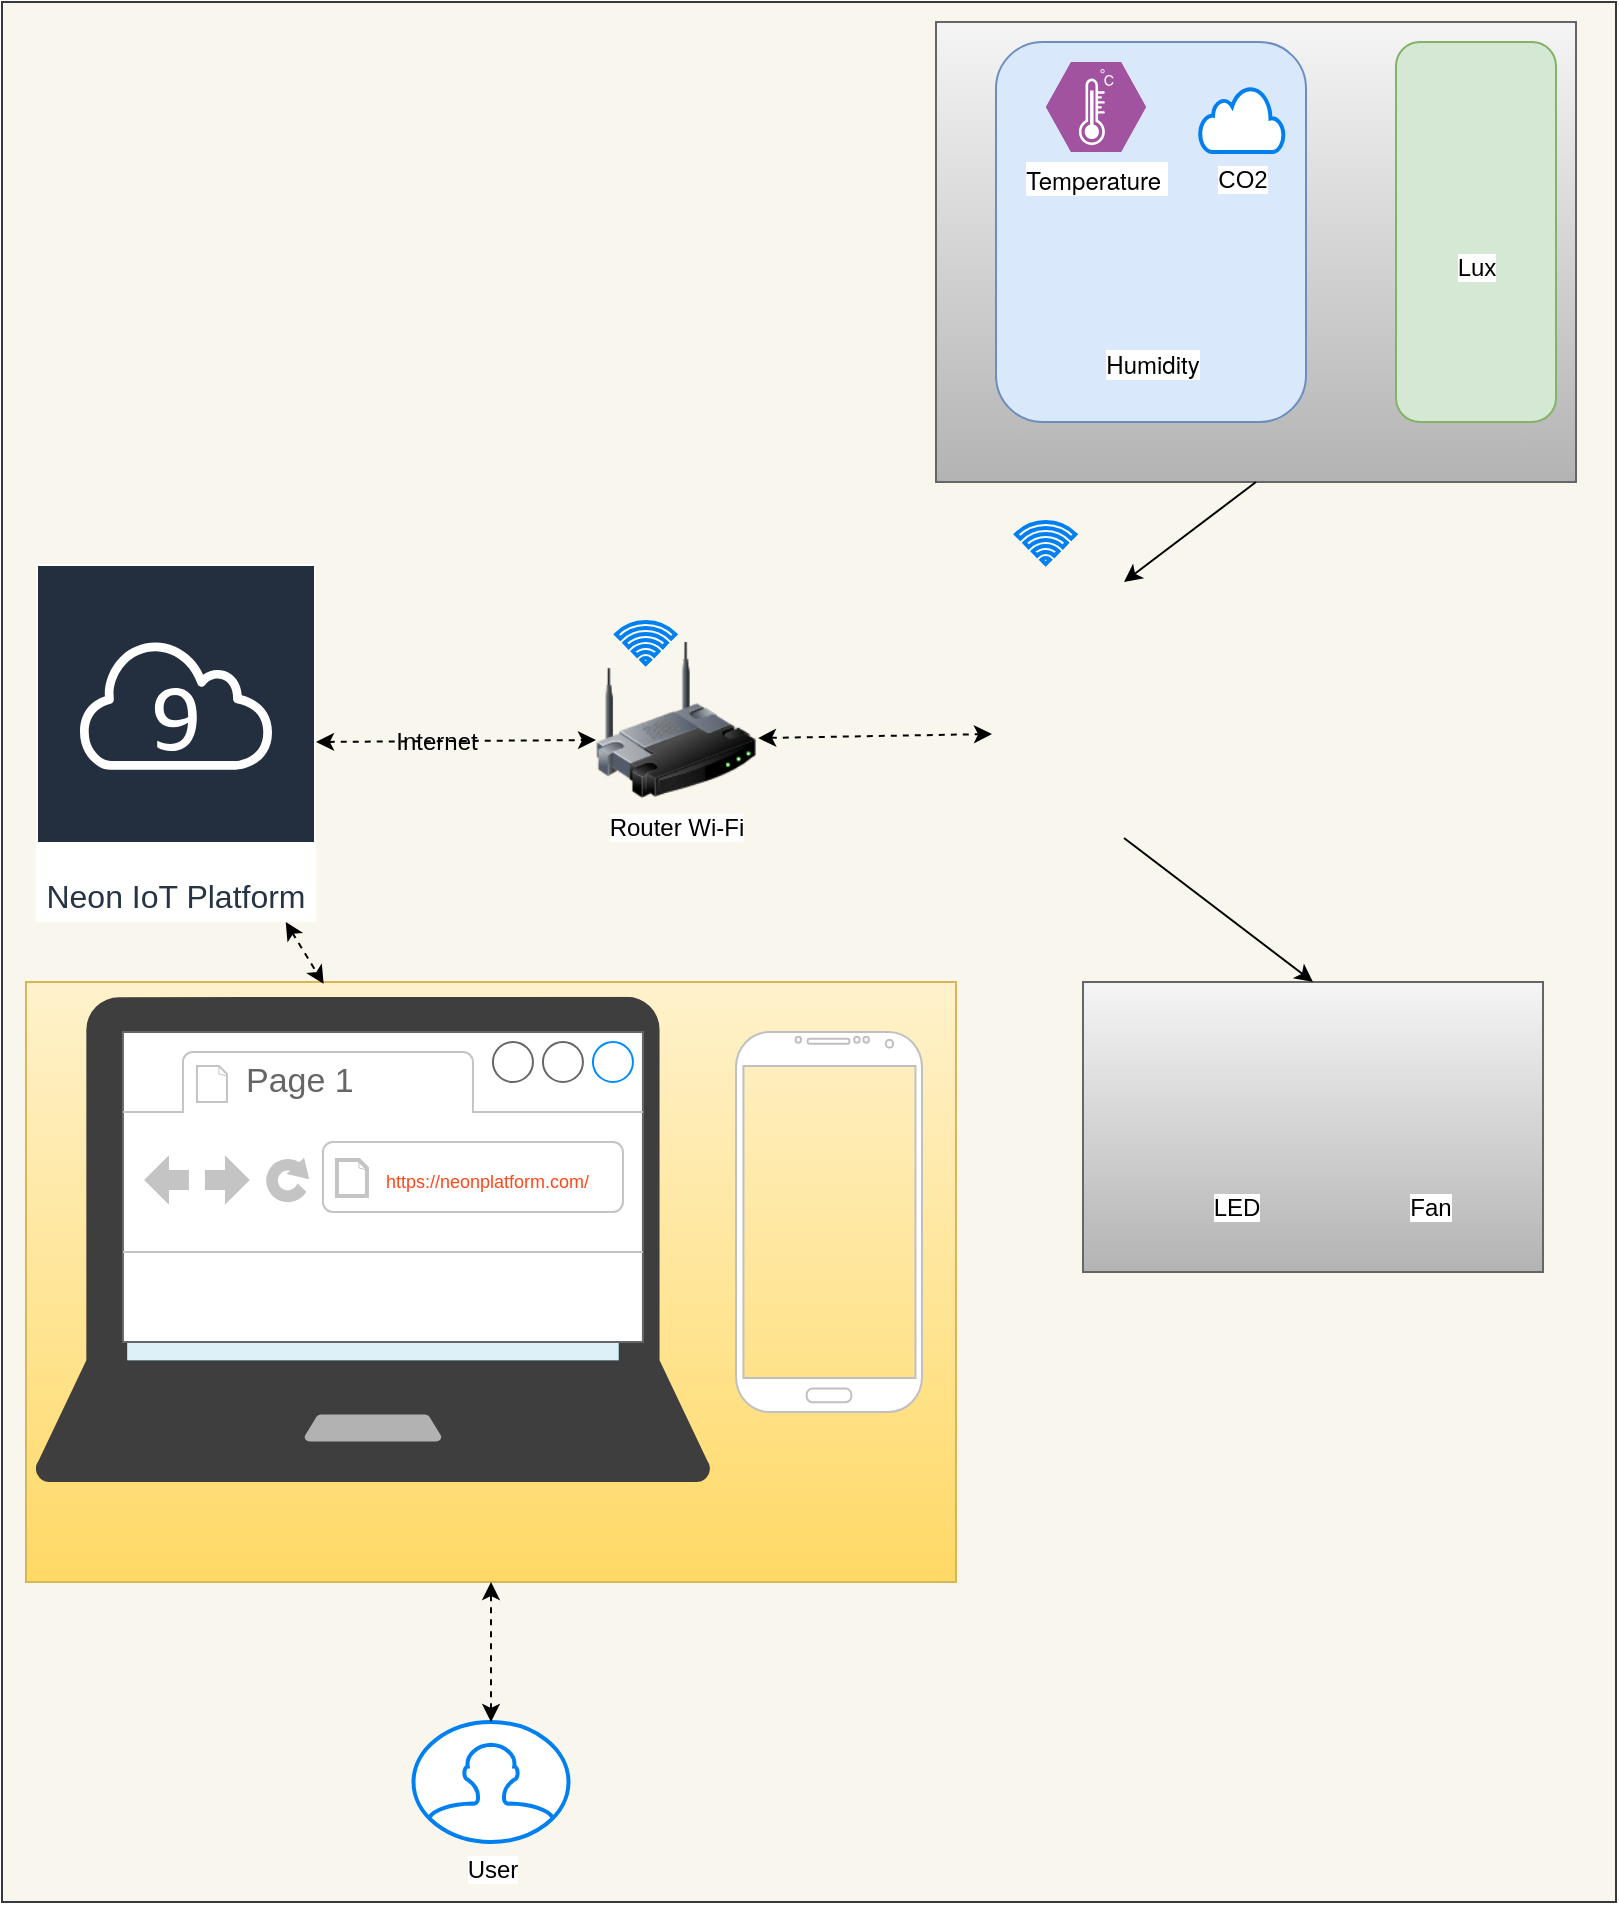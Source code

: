 <mxfile version="14.7.0" type="github">
  <diagram id="wpUjuaXlfRGGNPFPo0AE" name="Overview">
    <mxGraphModel dx="1039" dy="654" grid="1" gridSize="10" guides="1" tooltips="1" connect="1" arrows="1" fold="1" page="1" pageScale="1" pageWidth="827" pageHeight="1169" math="0" shadow="0">
      <root>
        <mxCell id="0" />
        <mxCell id="1" parent="0" />
        <mxCell id="b1I_690l7l1dpyekks1_-55" value="" style="rounded=0;whiteSpace=wrap;html=1;fillColor=#f9f7ed;strokeColor=#36393d;" vertex="1" parent="1">
          <mxGeometry x="33" y="90" width="807" height="950" as="geometry" />
        </mxCell>
        <mxCell id="b1I_690l7l1dpyekks1_-34" value="" style="rounded=0;whiteSpace=wrap;html=1;gradientColor=#b3b3b3;fillColor=#f5f5f5;strokeColor=#666666;" vertex="1" parent="1">
          <mxGeometry x="573.5" y="580" width="230" height="145" as="geometry" />
        </mxCell>
        <mxCell id="b1I_690l7l1dpyekks1_-33" value="" style="rounded=0;whiteSpace=wrap;html=1;gradientColor=#b3b3b3;fillColor=#f5f5f5;strokeColor=#666666;" vertex="1" parent="1">
          <mxGeometry x="500" y="100" width="320" height="230" as="geometry" />
        </mxCell>
        <mxCell id="b1I_690l7l1dpyekks1_-1" value="" style="shape=image;html=1;verticalAlign=top;verticalLabelPosition=bottom;labelBackgroundColor=#ffffff;imageAspect=0;aspect=fixed;image=https://cdn0.iconfinder.com/data/icons/computer-and-hardware-free/32/Computer__Computer_Hardware_Extension_Cord_Plug_Socket-128.png" vertex="1" parent="1">
          <mxGeometry x="530" y="380" width="128" height="128" as="geometry" />
        </mxCell>
        <mxCell id="b1I_690l7l1dpyekks1_-2" value="Router Wi-Fi" style="image;html=1;image=img/lib/clip_art/networking/Wireless_Router_128x128.png" vertex="1" parent="1">
          <mxGeometry x="330" y="409" width="80" height="80" as="geometry" />
        </mxCell>
        <mxCell id="b1I_690l7l1dpyekks1_-4" value="" style="html=1;verticalLabelPosition=bottom;align=center;labelBackgroundColor=#ffffff;verticalAlign=top;strokeWidth=2;strokeColor=#0080F0;shadow=0;dashed=0;shape=mxgraph.ios7.icons.wifi;pointerEvents=1" vertex="1" parent="1">
          <mxGeometry x="540" y="350" width="29.7" height="21" as="geometry" />
        </mxCell>
        <mxCell id="b1I_690l7l1dpyekks1_-6" value="" style="html=1;verticalLabelPosition=bottom;align=center;labelBackgroundColor=#ffffff;verticalAlign=top;strokeWidth=2;strokeColor=#0080F0;shadow=0;dashed=0;shape=mxgraph.ios7.icons.wifi;pointerEvents=1" vertex="1" parent="1">
          <mxGeometry x="340" y="400" width="29.7" height="21" as="geometry" />
        </mxCell>
        <mxCell id="b1I_690l7l1dpyekks1_-9" value="" style="endArrow=classic;html=1;exitX=0.5;exitY=1;exitDx=0;exitDy=0;" edge="1" parent="1" source="b1I_690l7l1dpyekks1_-33">
          <mxGeometry width="50" height="50" relative="1" as="geometry">
            <mxPoint x="670" y="320" as="sourcePoint" />
            <mxPoint x="594" y="380" as="targetPoint" />
          </mxGeometry>
        </mxCell>
        <mxCell id="b1I_690l7l1dpyekks1_-10" value="" style="rounded=1;whiteSpace=wrap;html=1;fillColor=#dae8fc;strokeColor=#6c8ebf;" vertex="1" parent="1">
          <mxGeometry x="530" y="110" width="155" height="190" as="geometry" />
        </mxCell>
        <mxCell id="b1I_690l7l1dpyekks1_-8" value="&lt;span style=&quot;font-family: &amp;#34;boschsans&amp;#34; , &amp;#34;helvetica neue&amp;#34; , &amp;#34;helvetica&amp;#34; , &amp;#34;arial&amp;#34; , sans-serif ; background-color: rgb(255 , 255 , 255)&quot;&gt;&lt;font style=&quot;font-size: 12px&quot;&gt;Temperature&amp;nbsp;&lt;/font&gt;&lt;/span&gt;" style="verticalLabelPosition=bottom;html=1;fillColor=#A153A0;strokeColor=#ffffff;verticalAlign=top;align=center;points=[[0,0.5,0],[0.125,0.25,0],[0.25,0,0],[0.5,0,0],[0.75,0,0],[0.875,0.25,0],[1,0.5,0],[0.875,0.75,0],[0.75,1,0],[0.5,1,0],[0.125,0.75,0]];pointerEvents=1;shape=mxgraph.cisco_safe.compositeIcon;bgIcon=mxgraph.cisco_safe.design.blank_device;resIcon=mxgraph.cisco_safe.design.sensor;" vertex="1" parent="1">
          <mxGeometry x="555" y="120" width="50" height="45" as="geometry" />
        </mxCell>
        <mxCell id="b1I_690l7l1dpyekks1_-11" value="" style="endArrow=classic;startArrow=classic;html=1;exitX=1.013;exitY=0.613;exitDx=0;exitDy=0;dashed=1;exitPerimeter=0;" edge="1" parent="1" source="b1I_690l7l1dpyekks1_-2">
          <mxGeometry width="50" height="50" relative="1" as="geometry">
            <mxPoint x="440" y="590" as="sourcePoint" />
            <mxPoint x="528" y="456" as="targetPoint" />
          </mxGeometry>
        </mxCell>
        <mxCell id="b1I_690l7l1dpyekks1_-13" value="&lt;span style=&quot;font-family: &amp;#34;boschsans&amp;#34; , &amp;#34;helvetica neue&amp;#34; , &amp;#34;helvetica&amp;#34; , &amp;#34;arial&amp;#34; , sans-serif&quot;&gt;&lt;font style=&quot;font-size: 12px&quot;&gt;Humidity&lt;/font&gt;&lt;/span&gt;" style="shape=image;html=1;verticalAlign=top;verticalLabelPosition=bottom;labelBackgroundColor=#ffffff;imageAspect=0;aspect=fixed;image=https://cdn2.iconfinder.com/data/icons/weather-flat-icons-2/320/7-128.png" vertex="1" parent="1">
          <mxGeometry x="573.5" y="189" width="68" height="68" as="geometry" />
        </mxCell>
        <mxCell id="b1I_690l7l1dpyekks1_-16" value="" style="rounded=1;whiteSpace=wrap;html=1;fillColor=#d5e8d4;strokeColor=#82b366;" vertex="1" parent="1">
          <mxGeometry x="730" y="110" width="80" height="190" as="geometry" />
        </mxCell>
        <mxCell id="b1I_690l7l1dpyekks1_-14" value="Lux" style="shape=image;html=1;verticalAlign=top;verticalLabelPosition=bottom;labelBackgroundColor=#ffffff;imageAspect=0;aspect=fixed;image=https://cdn2.iconfinder.com/data/icons/bitsies/128/Lightbulb-128.png" vertex="1" parent="1">
          <mxGeometry x="735.5" y="140" width="69" height="69" as="geometry" />
        </mxCell>
        <mxCell id="b1I_690l7l1dpyekks1_-19" value="CO2" style="html=1;verticalLabelPosition=bottom;align=center;labelBackgroundColor=#ffffff;verticalAlign=top;strokeWidth=2;strokeColor=#0080F0;shadow=0;dashed=0;shape=mxgraph.ios7.icons.cloud;" vertex="1" parent="1">
          <mxGeometry x="632" y="132.5" width="42" height="32.5" as="geometry" />
        </mxCell>
        <mxCell id="b1I_690l7l1dpyekks1_-24" value="LED" style="shape=image;html=1;verticalAlign=top;verticalLabelPosition=bottom;labelBackgroundColor=#ffffff;imageAspect=0;aspect=fixed;image=https://cdn2.iconfinder.com/data/icons/fatcow/32x32/led.png" vertex="1" parent="1">
          <mxGeometry x="615" y="609" width="70" height="70" as="geometry" />
        </mxCell>
        <mxCell id="b1I_690l7l1dpyekks1_-25" value="Fan" style="shape=image;html=1;verticalAlign=top;verticalLabelPosition=bottom;labelBackgroundColor=#ffffff;imageAspect=0;aspect=fixed;image=https://cdn0.iconfinder.com/data/icons/computer-and-hardware-free/32/Computer__Computer_Hardware_Fan_Cooling_Cooler-128.png" vertex="1" parent="1">
          <mxGeometry x="710" y="605" width="74" height="74" as="geometry" />
        </mxCell>
        <mxCell id="b1I_690l7l1dpyekks1_-26" value="" style="endArrow=classic;html=1;entryX=0.5;entryY=0;entryDx=0;entryDy=0;exitX=0.5;exitY=1;exitDx=0;exitDy=0;" edge="1" parent="1" source="b1I_690l7l1dpyekks1_-1" target="b1I_690l7l1dpyekks1_-34">
          <mxGeometry width="50" height="50" relative="1" as="geometry">
            <mxPoint x="580" y="510" as="sourcePoint" />
            <mxPoint x="660" y="570" as="targetPoint" />
          </mxGeometry>
        </mxCell>
        <mxCell id="b1I_690l7l1dpyekks1_-30" value="&lt;br&gt;&lt;span style=&quot;color: rgba(24 , 39 , 57 , 0.94) ; font-size: 16px ; font-style: normal ; font-weight: 400 ; letter-spacing: normal ; text-align: center ; text-indent: 0px ; text-transform: none ; word-spacing: 0px ; background-color: rgb(255 , 255 , 255) ; display: inline ; float: none&quot;&gt;Neon IoT Platform&lt;/span&gt;" style="outlineConnect=0;fontColor=#232F3E;gradientColor=none;strokeColor=#ffffff;fillColor=#232F3E;dashed=0;verticalLabelPosition=middle;verticalAlign=bottom;align=center;html=1;whiteSpace=wrap;fontSize=10;fontStyle=1;spacing=3;shape=mxgraph.aws4.productIcon;prIcon=mxgraph.aws4.cloud9;" vertex="1" parent="1">
          <mxGeometry x="50" y="371" width="140" height="179" as="geometry" />
        </mxCell>
        <mxCell id="b1I_690l7l1dpyekks1_-31" value="" style="endArrow=classic;startArrow=classic;html=1;entryX=0;entryY=0.625;entryDx=0;entryDy=0;entryPerimeter=0;dashed=1;" edge="1" parent="1" source="b1I_690l7l1dpyekks1_-30" target="b1I_690l7l1dpyekks1_-2">
          <mxGeometry width="50" height="50" relative="1" as="geometry">
            <mxPoint x="50" y="730" as="sourcePoint" />
            <mxPoint x="100" y="680" as="targetPoint" />
          </mxGeometry>
        </mxCell>
        <mxCell id="b1I_690l7l1dpyekks1_-35" value="" style="rounded=0;whiteSpace=wrap;html=1;gradientColor=#ffd966;fillColor=#fff2cc;strokeColor=#d6b656;" vertex="1" parent="1">
          <mxGeometry x="45" y="580" width="465" height="300" as="geometry" />
        </mxCell>
        <mxCell id="b1I_690l7l1dpyekks1_-36" value="" style="aspect=fixed;html=1;points=[];align=center;image;fontSize=12;image=img/lib/mscae/Managed_Desktop.svg;" vertex="1" parent="1">
          <mxGeometry x="50" y="587.4" width="336.94" height="242.6" as="geometry" />
        </mxCell>
        <mxCell id="b1I_690l7l1dpyekks1_-38" value="User" style="html=1;verticalLabelPosition=bottom;align=center;labelBackgroundColor=#ffffff;verticalAlign=top;strokeWidth=2;strokeColor=#0080F0;shadow=0;dashed=0;shape=mxgraph.ios7.icons.user;" vertex="1" parent="1">
          <mxGeometry x="238.75" y="950" width="77.5" height="60" as="geometry" />
        </mxCell>
        <mxCell id="b1I_690l7l1dpyekks1_-39" value="" style="endArrow=classic;startArrow=classic;html=1;dashed=1;entryX=0.5;entryY=1;entryDx=0;entryDy=0;" edge="1" parent="1" source="b1I_690l7l1dpyekks1_-38" target="b1I_690l7l1dpyekks1_-35">
          <mxGeometry width="50" height="50" relative="1" as="geometry">
            <mxPoint x="360" y="790" as="sourcePoint" />
            <mxPoint x="280" y="890" as="targetPoint" />
          </mxGeometry>
        </mxCell>
        <mxCell id="b1I_690l7l1dpyekks1_-40" value="" style="endArrow=classic;startArrow=classic;html=1;dashed=1;entryX=0.32;entryY=0.003;entryDx=0;entryDy=0;entryPerimeter=0;" edge="1" parent="1" source="b1I_690l7l1dpyekks1_-30" target="b1I_690l7l1dpyekks1_-35">
          <mxGeometry width="50" height="50" relative="1" as="geometry">
            <mxPoint x="190" y="560" as="sourcePoint" />
            <mxPoint x="240" y="510" as="targetPoint" />
          </mxGeometry>
        </mxCell>
        <mxCell id="b1I_690l7l1dpyekks1_-47" value="" style="strokeWidth=1;shadow=0;dashed=0;align=center;html=1;shape=mxgraph.mockup.containers.browserWindow;rSize=0;strokeColor=#666666;strokeColor2=#008cff;strokeColor3=#c4c4c4;mainText=,;recursiveResize=0;fontColor=#FF6417;" vertex="1" parent="1">
          <mxGeometry x="93.47" y="605" width="236.53" height="155" as="geometry" />
        </mxCell>
        <mxCell id="b1I_690l7l1dpyekks1_-48" value="Page 1" style="strokeWidth=1;shadow=0;dashed=0;align=center;html=1;shape=mxgraph.mockup.containers.anchor;fontSize=17;fontColor=#666666;align=left;" vertex="1" parent="b1I_690l7l1dpyekks1_-47">
          <mxGeometry x="60" y="12" width="110" height="26" as="geometry" />
        </mxCell>
        <mxCell id="b1I_690l7l1dpyekks1_-49" value="&lt;font color=&quot;#ff4719&quot; style=&quot;font-size: 9px&quot;&gt;https://neonplatform.com/&lt;/font&gt;" style="strokeWidth=1;shadow=0;dashed=0;align=center;html=1;shape=mxgraph.mockup.containers.anchor;rSize=0;fontSize=17;fontColor=#666666;align=left;" vertex="1" parent="b1I_690l7l1dpyekks1_-47">
          <mxGeometry x="130" y="65" width="110" height="16" as="geometry" />
        </mxCell>
        <mxCell id="b1I_690l7l1dpyekks1_-52" value="" style="shape=image;html=1;verticalAlign=top;verticalLabelPosition=bottom;labelBackgroundColor=#ffffff;imageAspect=0;aspect=fixed;image=https://cdn4.iconfinder.com/data/icons/logos-and-brands/512/335_Telegram_logo-128.png;fontColor=#FF6417;" vertex="1" parent="1">
          <mxGeometry x="414" y="670" width="58" height="58" as="geometry" />
        </mxCell>
        <mxCell id="b1I_690l7l1dpyekks1_-53" value="" style="verticalLabelPosition=bottom;verticalAlign=top;html=1;shadow=0;dashed=0;strokeWidth=1;shape=mxgraph.android.phone2;strokeColor=#c0c0c0;fontColor=#FF6417;" vertex="1" parent="1">
          <mxGeometry x="400" y="605" width="93" height="190" as="geometry" />
        </mxCell>
        <mxCell id="b1I_690l7l1dpyekks1_-54" value="&lt;font color=&quot;#000000&quot;&gt;Internet&lt;/font&gt;" style="text;html=1;align=center;verticalAlign=middle;resizable=0;points=[];autosize=1;strokeColor=none;fontColor=#FF6417;" vertex="1" parent="1">
          <mxGeometry x="220" y="450" width="60" height="20" as="geometry" />
        </mxCell>
      </root>
    </mxGraphModel>
  </diagram>
</mxfile>
